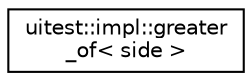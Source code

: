 digraph "Graphical Class Hierarchy"
{
 // LATEX_PDF_SIZE
  edge [fontname="Helvetica",fontsize="10",labelfontname="Helvetica",labelfontsize="10"];
  node [fontname="Helvetica",fontsize="10",shape=record];
  rankdir="LR";
  Node0 [label="uitest::impl::greater\l_of\< side \>",height=0.2,width=0.4,color="black", fillcolor="white", style="filled",URL="$structuitest_1_1impl_1_1greater__of.html",tooltip=" "];
}
